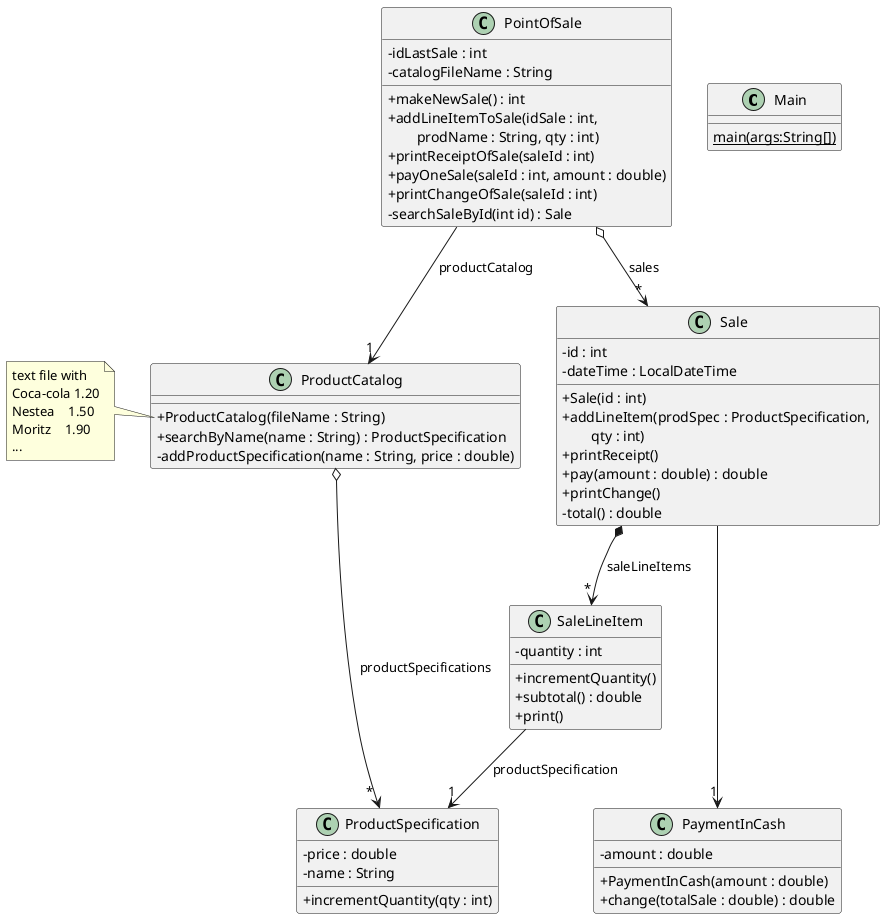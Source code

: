 @startuml
'https://plantuml.com/class-diagram
skinparam classAttributeIconSize 0

class Main {
{static} main(args:String[])
}

class PointOfSale {
- idLastSale : int
- catalogFileName : String
+ makeNewSale() : int
+ addLineItemToSale(idSale : int, \n\tprodName : String, qty : int)
+ printReceiptOfSale(saleId : int)
+ payOneSale(saleId : int, amount : double)
+ printChangeOfSale(saleId : int)
- searchSaleById(int id) : Sale
}

class ProductCatalog {
+ ProductCatalog(fileName : String)
+ searchByName(name : String) : ProductSpecification
- addProductSpecification(name : String, price : double)
}

note left of ProductCatalog::ProductCatalog {
text file with
Coca-cola 1.20
Nestea    1.50
Moritz    1.90
...
}

class ProductSpecification {
- price : double
- name : String
+ incrementQuantity(qty : int)
}

class Sale {
- id : int
- dateTime : LocalDateTime
+ Sale(id : int)
+ addLineItem(prodSpec : ProductSpecification, \n\tqty : int)
+ printReceipt()
+ pay(amount : double) : double
+ printChange()
- total() : double
}

class PaymentInCash {
- amount : double
+ PaymentInCash(amount : double)
+ change(totalSale : double) : double
}

class SaleLineItem {
- quantity : int
+ incrementQuantity()
+ subtotal() : double
+ print()
}

PointOfSale o--> "*" Sale : sales
Sale *--> "*" SaleLineItem : saleLineItems
SaleLineItem --> "1" ProductSpecification : productSpecification
PointOfSale --> "1" ProductCatalog : productCatalog
ProductCatalog o--> " * " ProductSpecification : productSpecifications
Sale ---> "1" PaymentInCash
@enduml